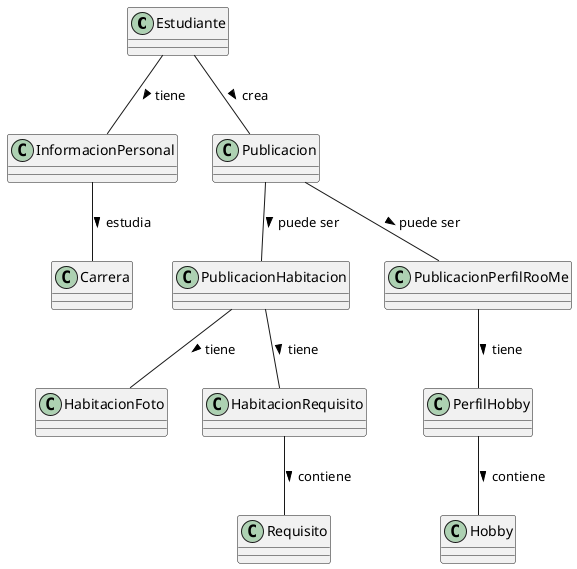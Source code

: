 @startuml ModeloDominioRoomE

' Entidades principales
Class Estudiante {

}

Class InformacionPersonal {

}

Class Carrera {

}

Class Publicacion {

}

Class PublicacionHabitacion {

}

Class HabitacionFoto {
 
}

Class HabitacionRequisito {

}

Class Requisito {

}

Class PublicacionPerfilRooMe {
 
}

Class PerfilHobby {

}

Class Hobby {

}

' Relaciones
Estudiante -- InformacionPersonal : tiene >
InformacionPersonal -- Carrera : estudia >
Estudiante -- Publicacion : crea >
Publicacion -- PublicacionHabitacion : puede ser >
Publicacion -- PublicacionPerfilRooMe : puede ser >
PublicacionHabitacion -- HabitacionFoto : tiene >
PublicacionHabitacion  --  HabitacionRequisito : tiene >
HabitacionRequisito  --  Requisito : contiene >
PublicacionPerfilRooMe  --  PerfilHobby : tiene >
PerfilHobby  --  Hobby : contiene >


@enduml
